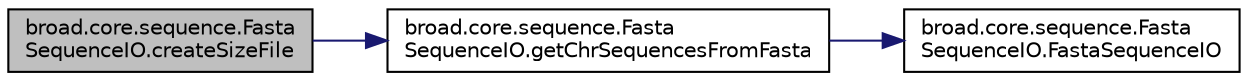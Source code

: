 digraph "broad.core.sequence.FastaSequenceIO.createSizeFile"
{
  edge [fontname="Helvetica",fontsize="10",labelfontname="Helvetica",labelfontsize="10"];
  node [fontname="Helvetica",fontsize="10",shape=record];
  rankdir="LR";
  Node1 [label="broad.core.sequence.Fasta\lSequenceIO.createSizeFile",height=0.2,width=0.4,color="black", fillcolor="grey75", style="filled" fontcolor="black"];
  Node1 -> Node2 [color="midnightblue",fontsize="10",style="solid"];
  Node2 [label="broad.core.sequence.Fasta\lSequenceIO.getChrSequencesFromFasta",height=0.2,width=0.4,color="black", fillcolor="white", style="filled",URL="$classbroad_1_1core_1_1sequence_1_1_fasta_sequence_i_o.html#a933ca0d02c96ba0321e334ad3431a6cd"];
  Node2 -> Node3 [color="midnightblue",fontsize="10",style="solid"];
  Node3 [label="broad.core.sequence.Fasta\lSequenceIO.FastaSequenceIO",height=0.2,width=0.4,color="black", fillcolor="white", style="filled",URL="$classbroad_1_1core_1_1sequence_1_1_fasta_sequence_i_o.html#a63879fc2ecf70ce75440e723c1e4e370"];
}
